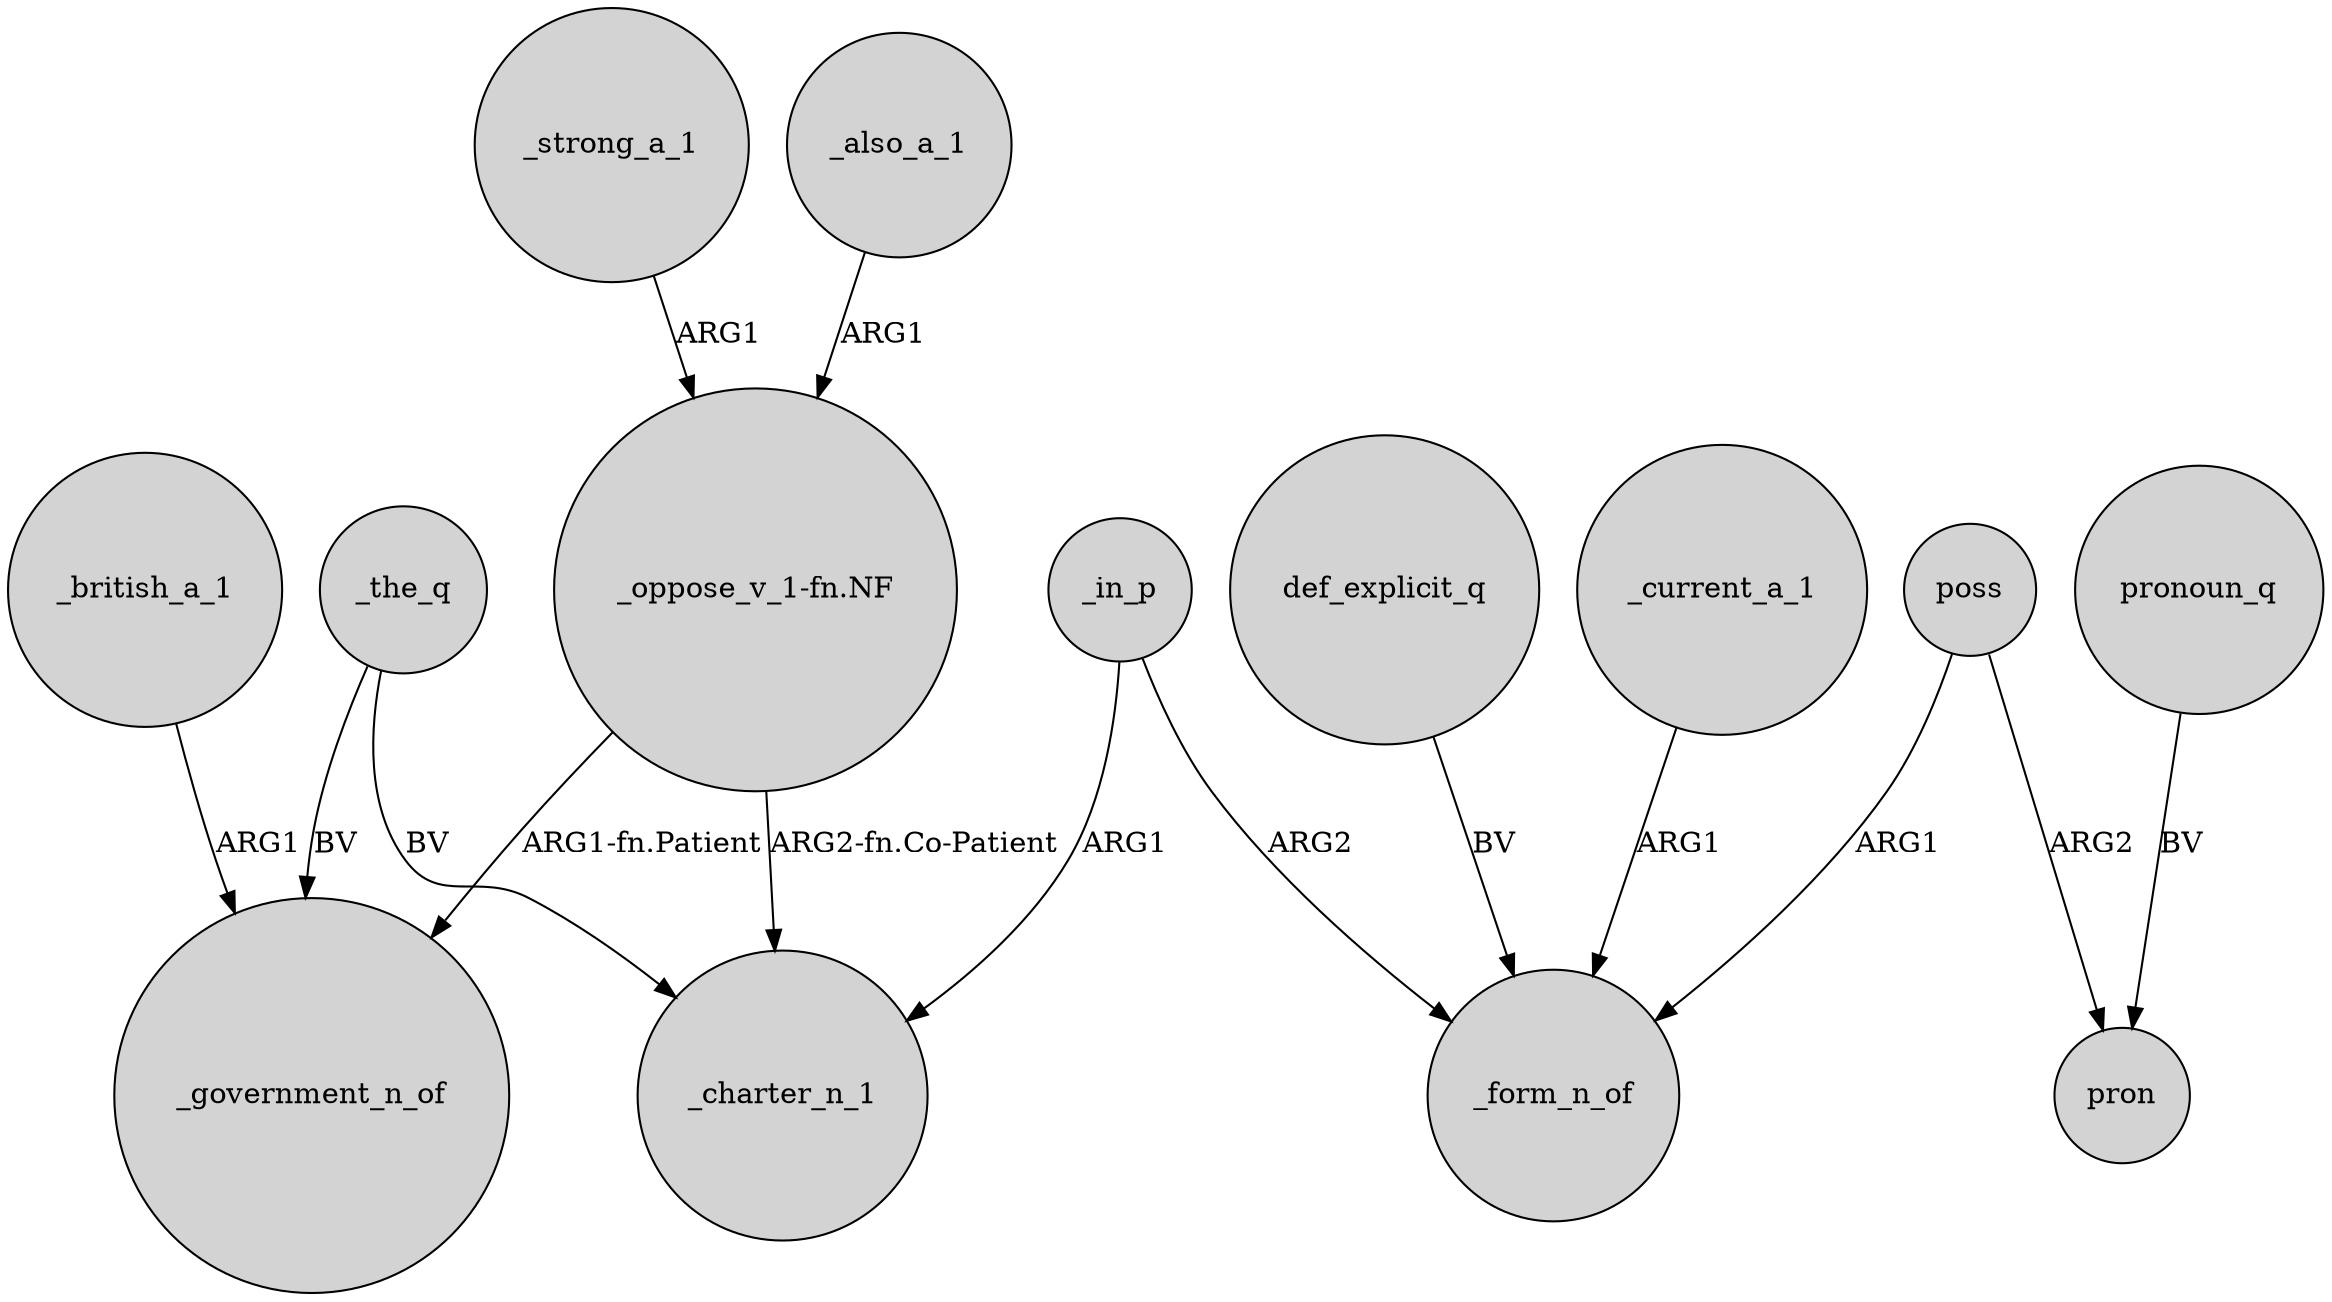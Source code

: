 digraph {
	node [shape=circle style=filled]
	_the_q -> _charter_n_1 [label=BV]
	_the_q -> _government_n_of [label=BV]
	"_oppose_v_1-fn.NF" -> _government_n_of [label="ARG1-fn.Patient"]
	_in_p -> _charter_n_1 [label=ARG1]
	def_explicit_q -> _form_n_of [label=BV]
	_current_a_1 -> _form_n_of [label=ARG1]
	poss -> pron [label=ARG2]
	_in_p -> _form_n_of [label=ARG2]
	poss -> _form_n_of [label=ARG1]
	_strong_a_1 -> "_oppose_v_1-fn.NF" [label=ARG1]
	_british_a_1 -> _government_n_of [label=ARG1]
	_also_a_1 -> "_oppose_v_1-fn.NF" [label=ARG1]
	"_oppose_v_1-fn.NF" -> _charter_n_1 [label="ARG2-fn.Co-Patient"]
	pronoun_q -> pron [label=BV]
}
